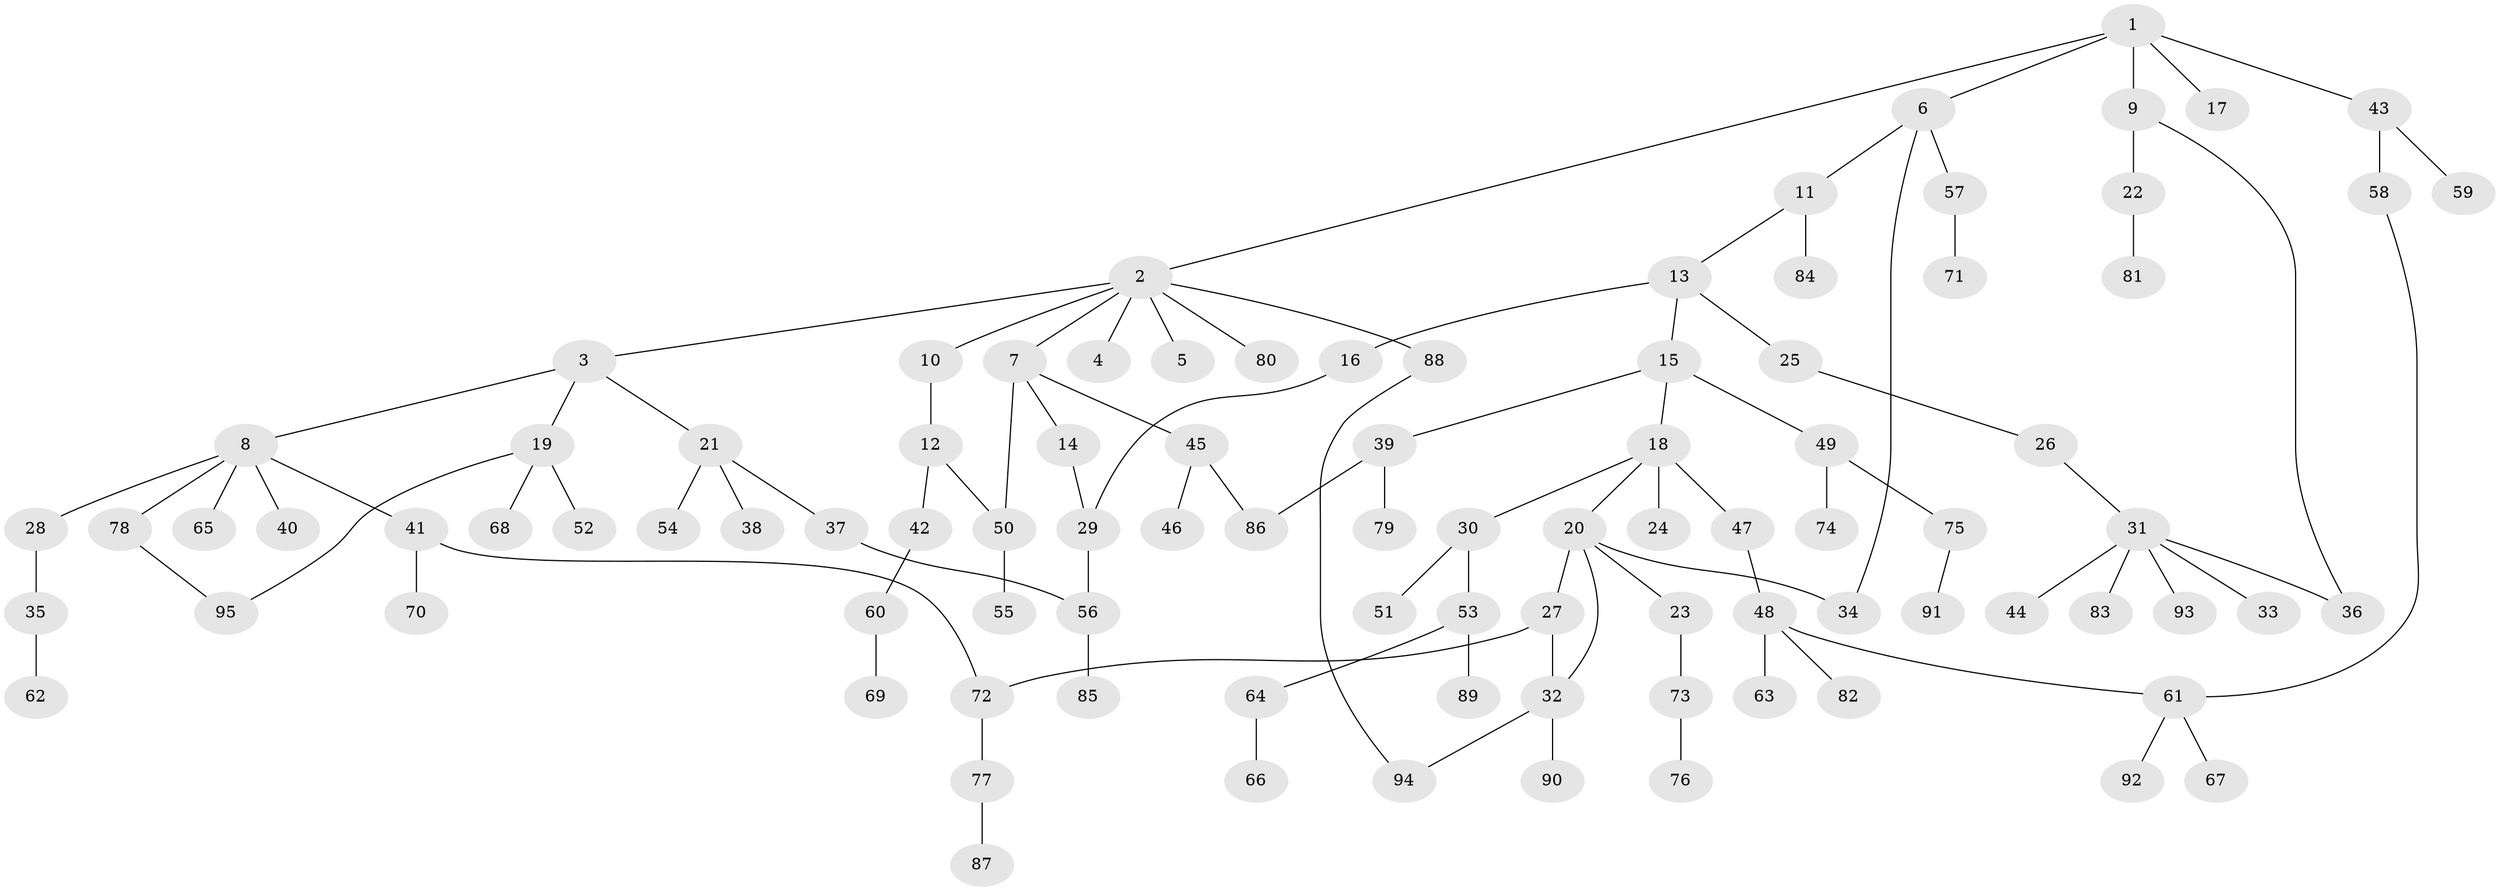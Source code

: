 // coarse degree distribution, {4: 0.13157894736842105, 3: 0.21052631578947367, 5: 0.05263157894736842, 2: 0.39473684210526316, 1: 0.21052631578947367}
// Generated by graph-tools (version 1.1) at 2025/48/03/04/25 22:48:57]
// undirected, 95 vertices, 105 edges
graph export_dot {
  node [color=gray90,style=filled];
  1;
  2;
  3;
  4;
  5;
  6;
  7;
  8;
  9;
  10;
  11;
  12;
  13;
  14;
  15;
  16;
  17;
  18;
  19;
  20;
  21;
  22;
  23;
  24;
  25;
  26;
  27;
  28;
  29;
  30;
  31;
  32;
  33;
  34;
  35;
  36;
  37;
  38;
  39;
  40;
  41;
  42;
  43;
  44;
  45;
  46;
  47;
  48;
  49;
  50;
  51;
  52;
  53;
  54;
  55;
  56;
  57;
  58;
  59;
  60;
  61;
  62;
  63;
  64;
  65;
  66;
  67;
  68;
  69;
  70;
  71;
  72;
  73;
  74;
  75;
  76;
  77;
  78;
  79;
  80;
  81;
  82;
  83;
  84;
  85;
  86;
  87;
  88;
  89;
  90;
  91;
  92;
  93;
  94;
  95;
  1 -- 2;
  1 -- 6;
  1 -- 9;
  1 -- 17;
  1 -- 43;
  2 -- 3;
  2 -- 4;
  2 -- 5;
  2 -- 7;
  2 -- 10;
  2 -- 80;
  2 -- 88;
  3 -- 8;
  3 -- 19;
  3 -- 21;
  6 -- 11;
  6 -- 34;
  6 -- 57;
  7 -- 14;
  7 -- 45;
  7 -- 50;
  8 -- 28;
  8 -- 40;
  8 -- 41;
  8 -- 65;
  8 -- 78;
  9 -- 22;
  9 -- 36;
  10 -- 12;
  11 -- 13;
  11 -- 84;
  12 -- 42;
  12 -- 50;
  13 -- 15;
  13 -- 16;
  13 -- 25;
  14 -- 29;
  15 -- 18;
  15 -- 39;
  15 -- 49;
  16 -- 29;
  18 -- 20;
  18 -- 24;
  18 -- 30;
  18 -- 47;
  19 -- 52;
  19 -- 68;
  19 -- 95;
  20 -- 23;
  20 -- 27;
  20 -- 34;
  20 -- 32;
  21 -- 37;
  21 -- 38;
  21 -- 54;
  22 -- 81;
  23 -- 73;
  25 -- 26;
  26 -- 31;
  27 -- 32;
  27 -- 72;
  28 -- 35;
  29 -- 56;
  30 -- 51;
  30 -- 53;
  31 -- 33;
  31 -- 36;
  31 -- 44;
  31 -- 83;
  31 -- 93;
  32 -- 90;
  32 -- 94;
  35 -- 62;
  37 -- 56;
  39 -- 79;
  39 -- 86;
  41 -- 70;
  41 -- 72;
  42 -- 60;
  43 -- 58;
  43 -- 59;
  45 -- 46;
  45 -- 86;
  47 -- 48;
  48 -- 61;
  48 -- 63;
  48 -- 82;
  49 -- 74;
  49 -- 75;
  50 -- 55;
  53 -- 64;
  53 -- 89;
  56 -- 85;
  57 -- 71;
  58 -- 61;
  60 -- 69;
  61 -- 67;
  61 -- 92;
  64 -- 66;
  72 -- 77;
  73 -- 76;
  75 -- 91;
  77 -- 87;
  78 -- 95;
  88 -- 94;
}
